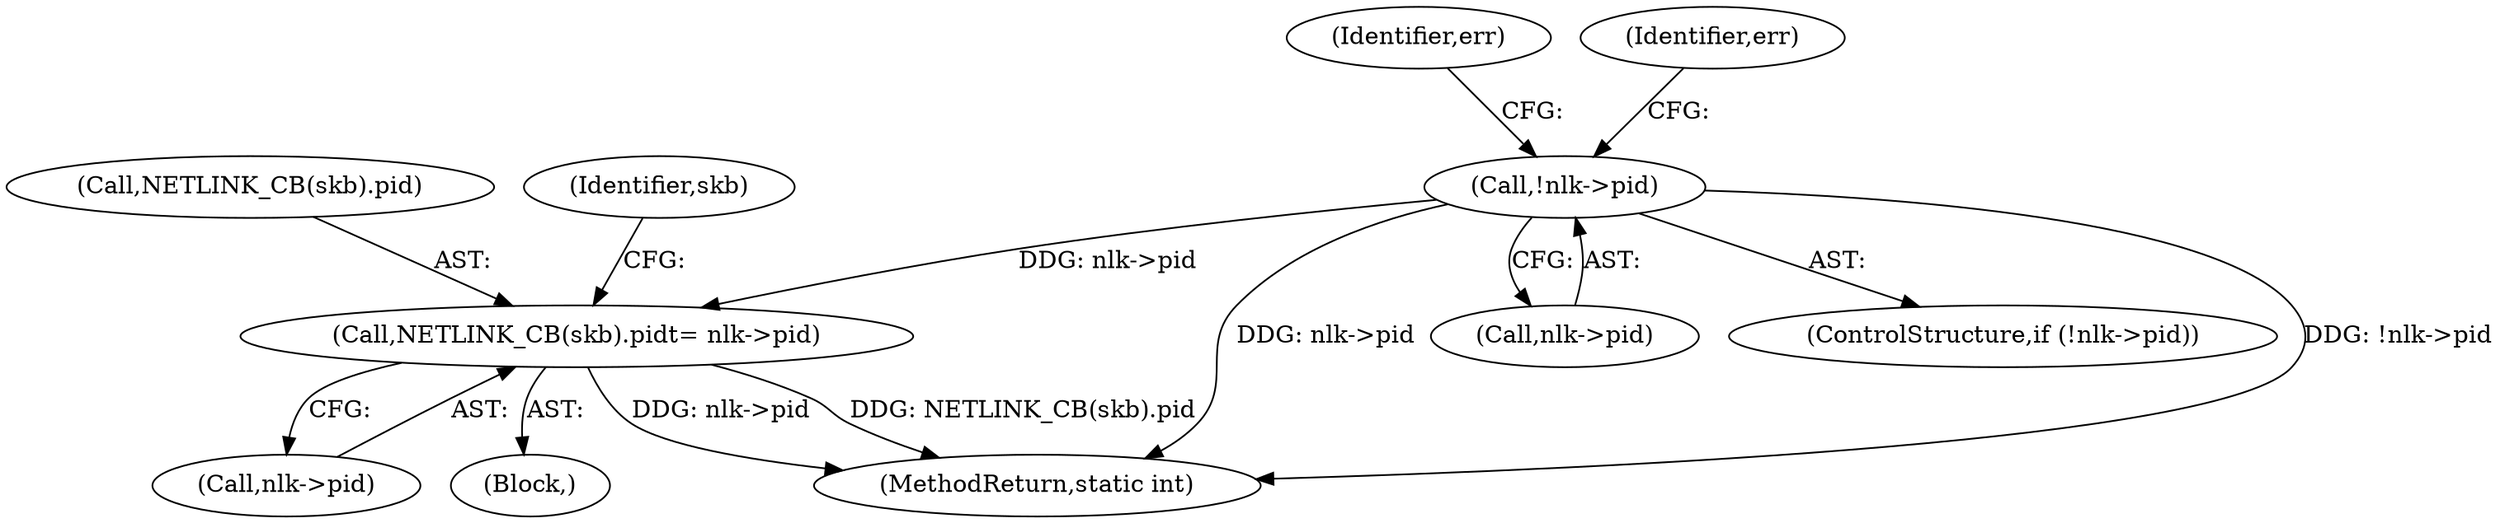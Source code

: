 digraph "0_linux_20e1db19db5d6b9e4e83021595eab0dc8f107bef_0@pointer" {
"1000221" [label="(Call,!nlk->pid)"];
"1000260" [label="(Call,NETLINK_CB(skb).pid\t= nlk->pid)"];
"1000227" [label="(Identifier,err)"];
"1000345" [label="(MethodReturn,static int)"];
"1000265" [label="(Call,nlk->pid)"];
"1000261" [label="(Call,NETLINK_CB(skb).pid)"];
"1000105" [label="(Block,)"];
"1000222" [label="(Call,nlk->pid)"];
"1000221" [label="(Call,!nlk->pid)"];
"1000220" [label="(ControlStructure,if (!nlk->pid))"];
"1000260" [label="(Call,NETLINK_CB(skb).pid\t= nlk->pid)"];
"1000234" [label="(Identifier,err)"];
"1000271" [label="(Identifier,skb)"];
"1000221" -> "1000220"  [label="AST: "];
"1000221" -> "1000222"  [label="CFG: "];
"1000222" -> "1000221"  [label="AST: "];
"1000227" -> "1000221"  [label="CFG: "];
"1000234" -> "1000221"  [label="CFG: "];
"1000221" -> "1000345"  [label="DDG: !nlk->pid"];
"1000221" -> "1000345"  [label="DDG: nlk->pid"];
"1000221" -> "1000260"  [label="DDG: nlk->pid"];
"1000260" -> "1000105"  [label="AST: "];
"1000260" -> "1000265"  [label="CFG: "];
"1000261" -> "1000260"  [label="AST: "];
"1000265" -> "1000260"  [label="AST: "];
"1000271" -> "1000260"  [label="CFG: "];
"1000260" -> "1000345"  [label="DDG: nlk->pid"];
"1000260" -> "1000345"  [label="DDG: NETLINK_CB(skb).pid"];
}
